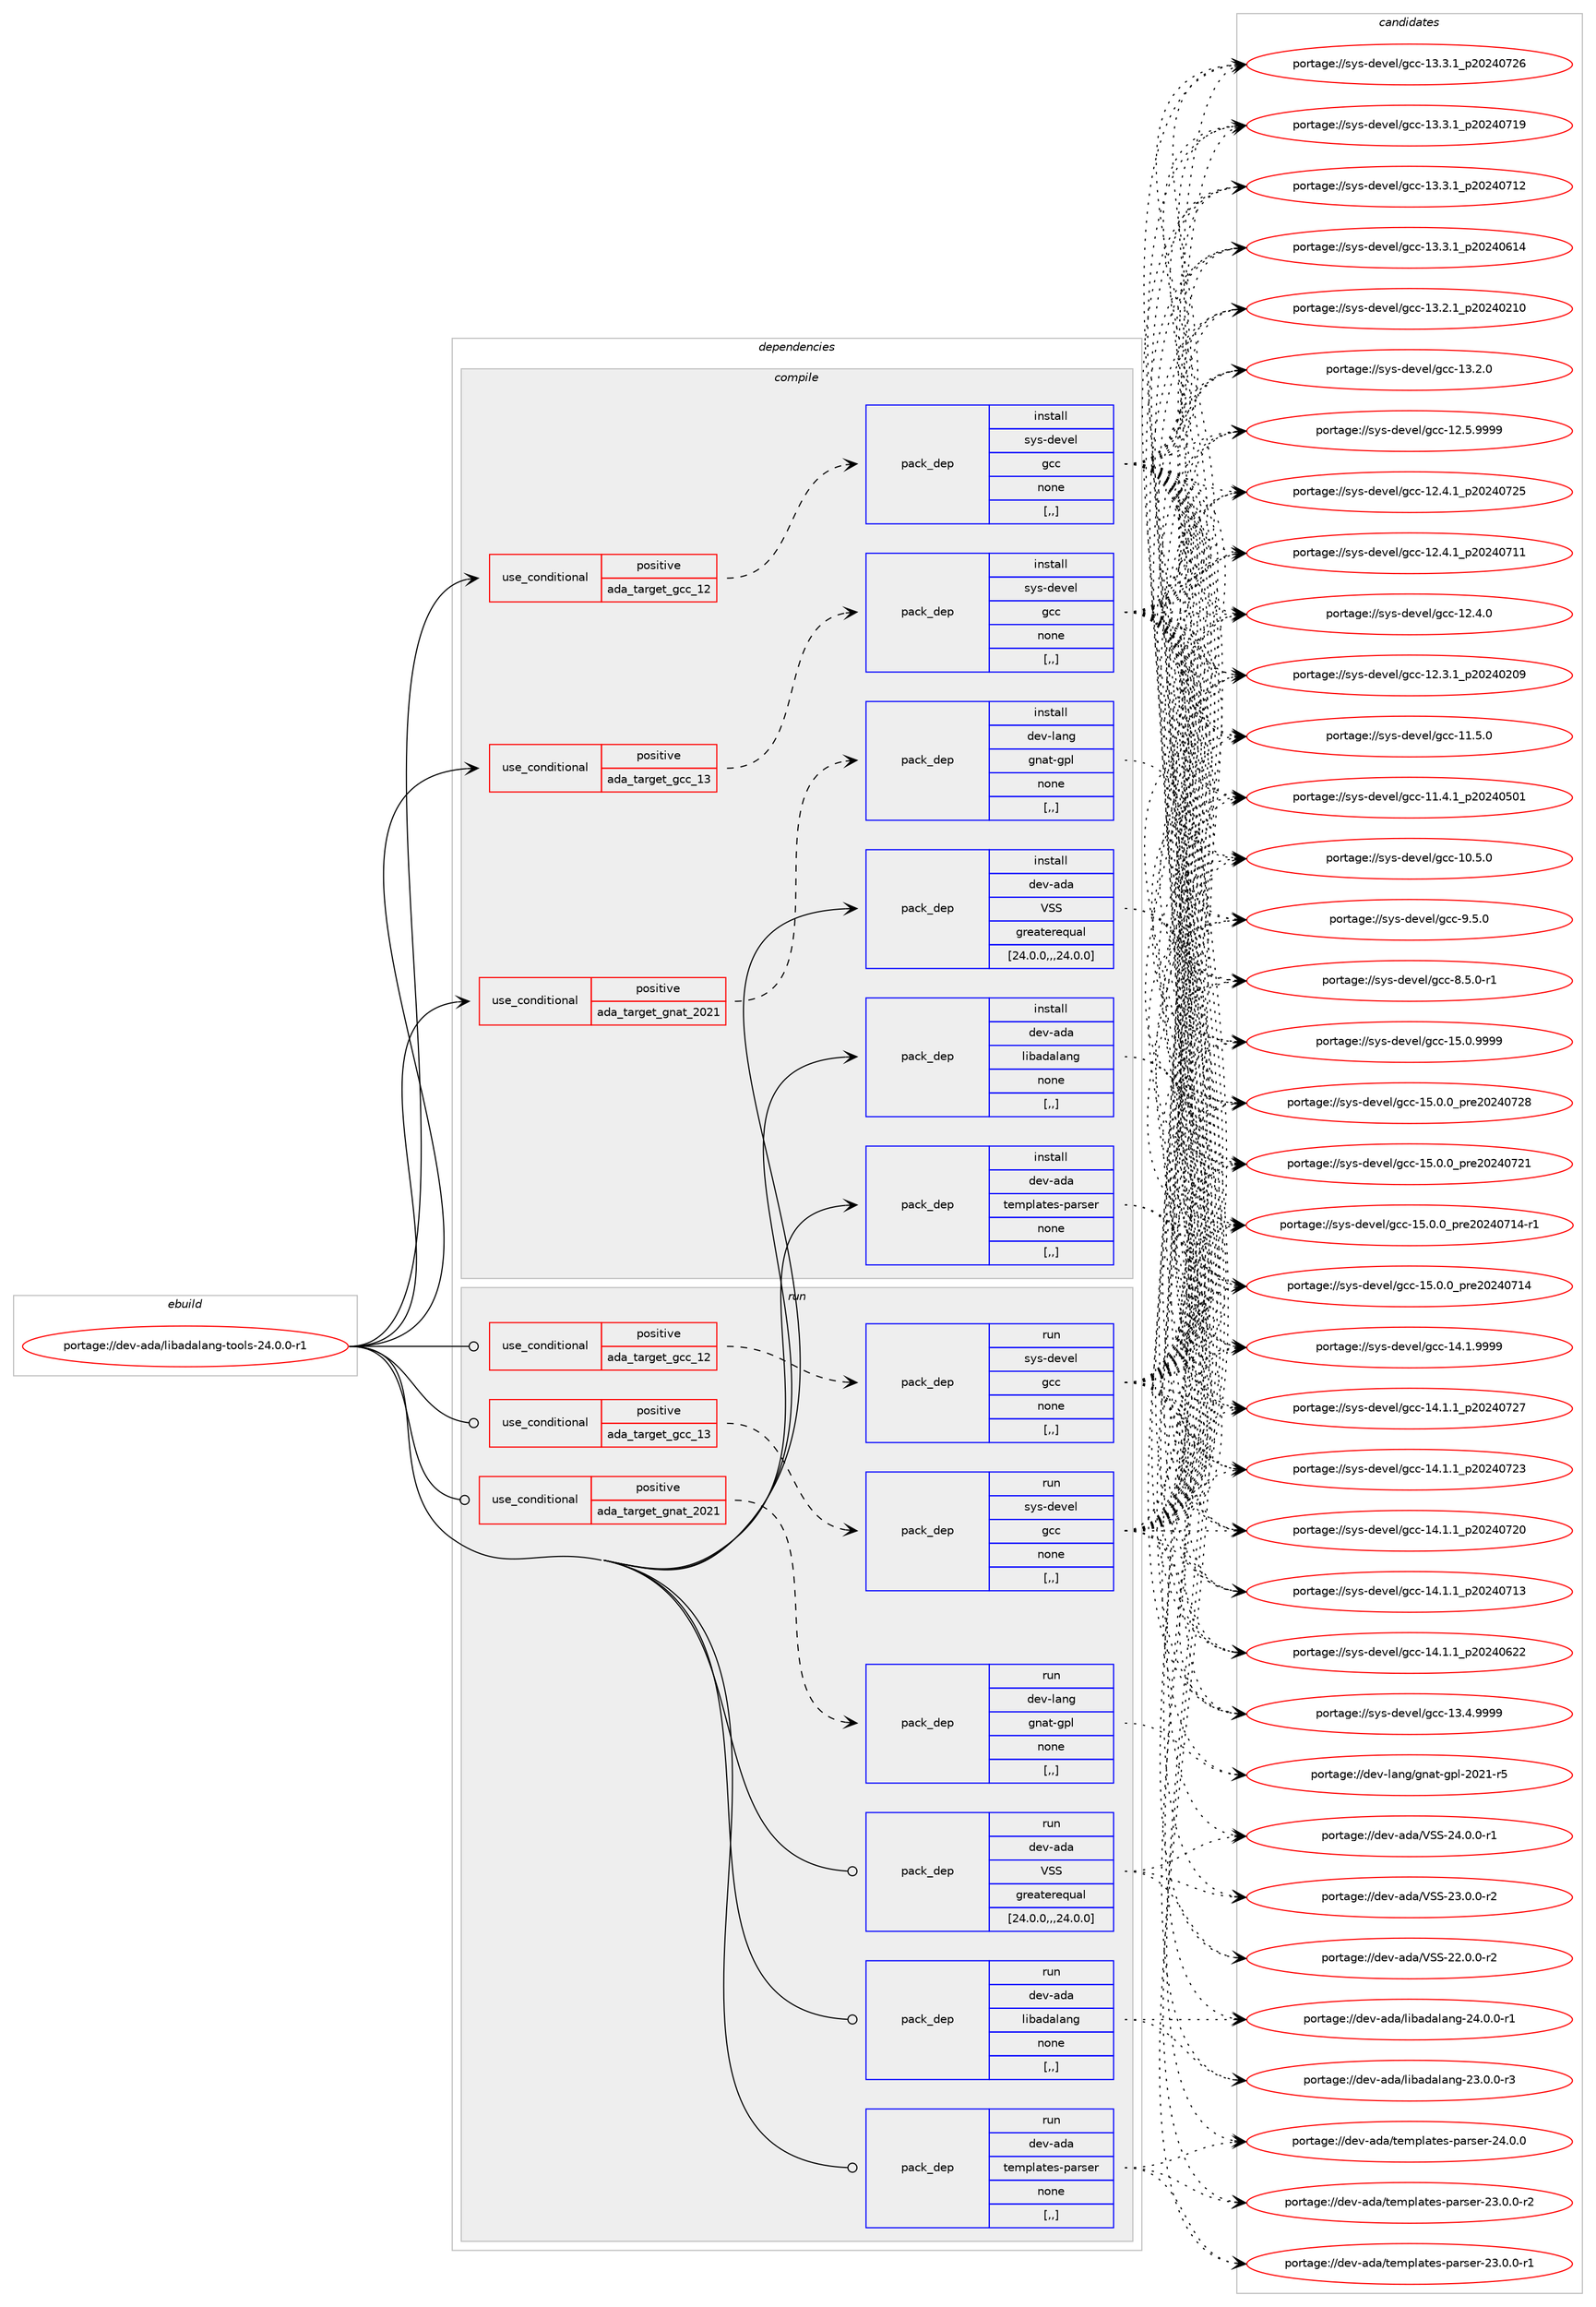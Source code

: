 digraph prolog {

# *************
# Graph options
# *************

newrank=true;
concentrate=true;
compound=true;
graph [rankdir=LR,fontname=Helvetica,fontsize=10,ranksep=1.5];#, ranksep=2.5, nodesep=0.2];
edge  [arrowhead=vee];
node  [fontname=Helvetica,fontsize=10];

# **********
# The ebuild
# **********

subgraph cluster_leftcol {
color=gray;
label=<<i>ebuild</i>>;
id [label="portage://dev-ada/libadalang-tools-24.0.0-r1", color=red, width=4, href="../dev-ada/libadalang-tools-24.0.0-r1.svg"];
}

# ****************
# The dependencies
# ****************

subgraph cluster_midcol {
color=gray;
label=<<i>dependencies</i>>;
subgraph cluster_compile {
fillcolor="#eeeeee";
style=filled;
label=<<i>compile</i>>;
subgraph cond16702 {
dependency64549 [label=<<TABLE BORDER="0" CELLBORDER="1" CELLSPACING="0" CELLPADDING="4"><TR><TD ROWSPAN="3" CELLPADDING="10">use_conditional</TD></TR><TR><TD>positive</TD></TR><TR><TD>ada_target_gcc_12</TD></TR></TABLE>>, shape=none, color=red];
subgraph pack46927 {
dependency64550 [label=<<TABLE BORDER="0" CELLBORDER="1" CELLSPACING="0" CELLPADDING="4" WIDTH="220"><TR><TD ROWSPAN="6" CELLPADDING="30">pack_dep</TD></TR><TR><TD WIDTH="110">install</TD></TR><TR><TD>sys-devel</TD></TR><TR><TD>gcc</TD></TR><TR><TD>none</TD></TR><TR><TD>[,,]</TD></TR></TABLE>>, shape=none, color=blue];
}
dependency64549:e -> dependency64550:w [weight=20,style="dashed",arrowhead="vee"];
}
id:e -> dependency64549:w [weight=20,style="solid",arrowhead="vee"];
subgraph cond16703 {
dependency64551 [label=<<TABLE BORDER="0" CELLBORDER="1" CELLSPACING="0" CELLPADDING="4"><TR><TD ROWSPAN="3" CELLPADDING="10">use_conditional</TD></TR><TR><TD>positive</TD></TR><TR><TD>ada_target_gcc_13</TD></TR></TABLE>>, shape=none, color=red];
subgraph pack46928 {
dependency64552 [label=<<TABLE BORDER="0" CELLBORDER="1" CELLSPACING="0" CELLPADDING="4" WIDTH="220"><TR><TD ROWSPAN="6" CELLPADDING="30">pack_dep</TD></TR><TR><TD WIDTH="110">install</TD></TR><TR><TD>sys-devel</TD></TR><TR><TD>gcc</TD></TR><TR><TD>none</TD></TR><TR><TD>[,,]</TD></TR></TABLE>>, shape=none, color=blue];
}
dependency64551:e -> dependency64552:w [weight=20,style="dashed",arrowhead="vee"];
}
id:e -> dependency64551:w [weight=20,style="solid",arrowhead="vee"];
subgraph cond16704 {
dependency64553 [label=<<TABLE BORDER="0" CELLBORDER="1" CELLSPACING="0" CELLPADDING="4"><TR><TD ROWSPAN="3" CELLPADDING="10">use_conditional</TD></TR><TR><TD>positive</TD></TR><TR><TD>ada_target_gnat_2021</TD></TR></TABLE>>, shape=none, color=red];
subgraph pack46929 {
dependency64554 [label=<<TABLE BORDER="0" CELLBORDER="1" CELLSPACING="0" CELLPADDING="4" WIDTH="220"><TR><TD ROWSPAN="6" CELLPADDING="30">pack_dep</TD></TR><TR><TD WIDTH="110">install</TD></TR><TR><TD>dev-lang</TD></TR><TR><TD>gnat-gpl</TD></TR><TR><TD>none</TD></TR><TR><TD>[,,]</TD></TR></TABLE>>, shape=none, color=blue];
}
dependency64553:e -> dependency64554:w [weight=20,style="dashed",arrowhead="vee"];
}
id:e -> dependency64553:w [weight=20,style="solid",arrowhead="vee"];
subgraph pack46930 {
dependency64555 [label=<<TABLE BORDER="0" CELLBORDER="1" CELLSPACING="0" CELLPADDING="4" WIDTH="220"><TR><TD ROWSPAN="6" CELLPADDING="30">pack_dep</TD></TR><TR><TD WIDTH="110">install</TD></TR><TR><TD>dev-ada</TD></TR><TR><TD>VSS</TD></TR><TR><TD>greaterequal</TD></TR><TR><TD>[24.0.0,,,24.0.0]</TD></TR></TABLE>>, shape=none, color=blue];
}
id:e -> dependency64555:w [weight=20,style="solid",arrowhead="vee"];
subgraph pack46931 {
dependency64556 [label=<<TABLE BORDER="0" CELLBORDER="1" CELLSPACING="0" CELLPADDING="4" WIDTH="220"><TR><TD ROWSPAN="6" CELLPADDING="30">pack_dep</TD></TR><TR><TD WIDTH="110">install</TD></TR><TR><TD>dev-ada</TD></TR><TR><TD>libadalang</TD></TR><TR><TD>none</TD></TR><TR><TD>[,,]</TD></TR></TABLE>>, shape=none, color=blue];
}
id:e -> dependency64556:w [weight=20,style="solid",arrowhead="vee"];
subgraph pack46932 {
dependency64557 [label=<<TABLE BORDER="0" CELLBORDER="1" CELLSPACING="0" CELLPADDING="4" WIDTH="220"><TR><TD ROWSPAN="6" CELLPADDING="30">pack_dep</TD></TR><TR><TD WIDTH="110">install</TD></TR><TR><TD>dev-ada</TD></TR><TR><TD>templates-parser</TD></TR><TR><TD>none</TD></TR><TR><TD>[,,]</TD></TR></TABLE>>, shape=none, color=blue];
}
id:e -> dependency64557:w [weight=20,style="solid",arrowhead="vee"];
}
subgraph cluster_compileandrun {
fillcolor="#eeeeee";
style=filled;
label=<<i>compile and run</i>>;
}
subgraph cluster_run {
fillcolor="#eeeeee";
style=filled;
label=<<i>run</i>>;
subgraph cond16705 {
dependency64558 [label=<<TABLE BORDER="0" CELLBORDER="1" CELLSPACING="0" CELLPADDING="4"><TR><TD ROWSPAN="3" CELLPADDING="10">use_conditional</TD></TR><TR><TD>positive</TD></TR><TR><TD>ada_target_gcc_12</TD></TR></TABLE>>, shape=none, color=red];
subgraph pack46933 {
dependency64559 [label=<<TABLE BORDER="0" CELLBORDER="1" CELLSPACING="0" CELLPADDING="4" WIDTH="220"><TR><TD ROWSPAN="6" CELLPADDING="30">pack_dep</TD></TR><TR><TD WIDTH="110">run</TD></TR><TR><TD>sys-devel</TD></TR><TR><TD>gcc</TD></TR><TR><TD>none</TD></TR><TR><TD>[,,]</TD></TR></TABLE>>, shape=none, color=blue];
}
dependency64558:e -> dependency64559:w [weight=20,style="dashed",arrowhead="vee"];
}
id:e -> dependency64558:w [weight=20,style="solid",arrowhead="odot"];
subgraph cond16706 {
dependency64560 [label=<<TABLE BORDER="0" CELLBORDER="1" CELLSPACING="0" CELLPADDING="4"><TR><TD ROWSPAN="3" CELLPADDING="10">use_conditional</TD></TR><TR><TD>positive</TD></TR><TR><TD>ada_target_gcc_13</TD></TR></TABLE>>, shape=none, color=red];
subgraph pack46934 {
dependency64561 [label=<<TABLE BORDER="0" CELLBORDER="1" CELLSPACING="0" CELLPADDING="4" WIDTH="220"><TR><TD ROWSPAN="6" CELLPADDING="30">pack_dep</TD></TR><TR><TD WIDTH="110">run</TD></TR><TR><TD>sys-devel</TD></TR><TR><TD>gcc</TD></TR><TR><TD>none</TD></TR><TR><TD>[,,]</TD></TR></TABLE>>, shape=none, color=blue];
}
dependency64560:e -> dependency64561:w [weight=20,style="dashed",arrowhead="vee"];
}
id:e -> dependency64560:w [weight=20,style="solid",arrowhead="odot"];
subgraph cond16707 {
dependency64562 [label=<<TABLE BORDER="0" CELLBORDER="1" CELLSPACING="0" CELLPADDING="4"><TR><TD ROWSPAN="3" CELLPADDING="10">use_conditional</TD></TR><TR><TD>positive</TD></TR><TR><TD>ada_target_gnat_2021</TD></TR></TABLE>>, shape=none, color=red];
subgraph pack46935 {
dependency64563 [label=<<TABLE BORDER="0" CELLBORDER="1" CELLSPACING="0" CELLPADDING="4" WIDTH="220"><TR><TD ROWSPAN="6" CELLPADDING="30">pack_dep</TD></TR><TR><TD WIDTH="110">run</TD></TR><TR><TD>dev-lang</TD></TR><TR><TD>gnat-gpl</TD></TR><TR><TD>none</TD></TR><TR><TD>[,,]</TD></TR></TABLE>>, shape=none, color=blue];
}
dependency64562:e -> dependency64563:w [weight=20,style="dashed",arrowhead="vee"];
}
id:e -> dependency64562:w [weight=20,style="solid",arrowhead="odot"];
subgraph pack46936 {
dependency64564 [label=<<TABLE BORDER="0" CELLBORDER="1" CELLSPACING="0" CELLPADDING="4" WIDTH="220"><TR><TD ROWSPAN="6" CELLPADDING="30">pack_dep</TD></TR><TR><TD WIDTH="110">run</TD></TR><TR><TD>dev-ada</TD></TR><TR><TD>VSS</TD></TR><TR><TD>greaterequal</TD></TR><TR><TD>[24.0.0,,,24.0.0]</TD></TR></TABLE>>, shape=none, color=blue];
}
id:e -> dependency64564:w [weight=20,style="solid",arrowhead="odot"];
subgraph pack46937 {
dependency64565 [label=<<TABLE BORDER="0" CELLBORDER="1" CELLSPACING="0" CELLPADDING="4" WIDTH="220"><TR><TD ROWSPAN="6" CELLPADDING="30">pack_dep</TD></TR><TR><TD WIDTH="110">run</TD></TR><TR><TD>dev-ada</TD></TR><TR><TD>libadalang</TD></TR><TR><TD>none</TD></TR><TR><TD>[,,]</TD></TR></TABLE>>, shape=none, color=blue];
}
id:e -> dependency64565:w [weight=20,style="solid",arrowhead="odot"];
subgraph pack46938 {
dependency64566 [label=<<TABLE BORDER="0" CELLBORDER="1" CELLSPACING="0" CELLPADDING="4" WIDTH="220"><TR><TD ROWSPAN="6" CELLPADDING="30">pack_dep</TD></TR><TR><TD WIDTH="110">run</TD></TR><TR><TD>dev-ada</TD></TR><TR><TD>templates-parser</TD></TR><TR><TD>none</TD></TR><TR><TD>[,,]</TD></TR></TABLE>>, shape=none, color=blue];
}
id:e -> dependency64566:w [weight=20,style="solid",arrowhead="odot"];
}
}

# **************
# The candidates
# **************

subgraph cluster_choices {
rank=same;
color=gray;
label=<<i>candidates</i>>;

subgraph choice46927 {
color=black;
nodesep=1;
choice1151211154510010111810110847103999945495346484657575757 [label="portage://sys-devel/gcc-15.0.9999", color=red, width=4,href="../sys-devel/gcc-15.0.9999.svg"];
choice1151211154510010111810110847103999945495346484648951121141015048505248555056 [label="portage://sys-devel/gcc-15.0.0_pre20240728", color=red, width=4,href="../sys-devel/gcc-15.0.0_pre20240728.svg"];
choice1151211154510010111810110847103999945495346484648951121141015048505248555049 [label="portage://sys-devel/gcc-15.0.0_pre20240721", color=red, width=4,href="../sys-devel/gcc-15.0.0_pre20240721.svg"];
choice11512111545100101118101108471039999454953464846489511211410150485052485549524511449 [label="portage://sys-devel/gcc-15.0.0_pre20240714-r1", color=red, width=4,href="../sys-devel/gcc-15.0.0_pre20240714-r1.svg"];
choice1151211154510010111810110847103999945495346484648951121141015048505248554952 [label="portage://sys-devel/gcc-15.0.0_pre20240714", color=red, width=4,href="../sys-devel/gcc-15.0.0_pre20240714.svg"];
choice1151211154510010111810110847103999945495246494657575757 [label="portage://sys-devel/gcc-14.1.9999", color=red, width=4,href="../sys-devel/gcc-14.1.9999.svg"];
choice1151211154510010111810110847103999945495246494649951125048505248555055 [label="portage://sys-devel/gcc-14.1.1_p20240727", color=red, width=4,href="../sys-devel/gcc-14.1.1_p20240727.svg"];
choice1151211154510010111810110847103999945495246494649951125048505248555051 [label="portage://sys-devel/gcc-14.1.1_p20240723", color=red, width=4,href="../sys-devel/gcc-14.1.1_p20240723.svg"];
choice1151211154510010111810110847103999945495246494649951125048505248555048 [label="portage://sys-devel/gcc-14.1.1_p20240720", color=red, width=4,href="../sys-devel/gcc-14.1.1_p20240720.svg"];
choice1151211154510010111810110847103999945495246494649951125048505248554951 [label="portage://sys-devel/gcc-14.1.1_p20240713", color=red, width=4,href="../sys-devel/gcc-14.1.1_p20240713.svg"];
choice1151211154510010111810110847103999945495246494649951125048505248545050 [label="portage://sys-devel/gcc-14.1.1_p20240622", color=red, width=4,href="../sys-devel/gcc-14.1.1_p20240622.svg"];
choice1151211154510010111810110847103999945495146524657575757 [label="portage://sys-devel/gcc-13.4.9999", color=red, width=4,href="../sys-devel/gcc-13.4.9999.svg"];
choice1151211154510010111810110847103999945495146514649951125048505248555054 [label="portage://sys-devel/gcc-13.3.1_p20240726", color=red, width=4,href="../sys-devel/gcc-13.3.1_p20240726.svg"];
choice1151211154510010111810110847103999945495146514649951125048505248554957 [label="portage://sys-devel/gcc-13.3.1_p20240719", color=red, width=4,href="../sys-devel/gcc-13.3.1_p20240719.svg"];
choice1151211154510010111810110847103999945495146514649951125048505248554950 [label="portage://sys-devel/gcc-13.3.1_p20240712", color=red, width=4,href="../sys-devel/gcc-13.3.1_p20240712.svg"];
choice1151211154510010111810110847103999945495146514649951125048505248544952 [label="portage://sys-devel/gcc-13.3.1_p20240614", color=red, width=4,href="../sys-devel/gcc-13.3.1_p20240614.svg"];
choice1151211154510010111810110847103999945495146504649951125048505248504948 [label="portage://sys-devel/gcc-13.2.1_p20240210", color=red, width=4,href="../sys-devel/gcc-13.2.1_p20240210.svg"];
choice1151211154510010111810110847103999945495146504648 [label="portage://sys-devel/gcc-13.2.0", color=red, width=4,href="../sys-devel/gcc-13.2.0.svg"];
choice1151211154510010111810110847103999945495046534657575757 [label="portage://sys-devel/gcc-12.5.9999", color=red, width=4,href="../sys-devel/gcc-12.5.9999.svg"];
choice1151211154510010111810110847103999945495046524649951125048505248555053 [label="portage://sys-devel/gcc-12.4.1_p20240725", color=red, width=4,href="../sys-devel/gcc-12.4.1_p20240725.svg"];
choice1151211154510010111810110847103999945495046524649951125048505248554949 [label="portage://sys-devel/gcc-12.4.1_p20240711", color=red, width=4,href="../sys-devel/gcc-12.4.1_p20240711.svg"];
choice1151211154510010111810110847103999945495046524648 [label="portage://sys-devel/gcc-12.4.0", color=red, width=4,href="../sys-devel/gcc-12.4.0.svg"];
choice1151211154510010111810110847103999945495046514649951125048505248504857 [label="portage://sys-devel/gcc-12.3.1_p20240209", color=red, width=4,href="../sys-devel/gcc-12.3.1_p20240209.svg"];
choice1151211154510010111810110847103999945494946534648 [label="portage://sys-devel/gcc-11.5.0", color=red, width=4,href="../sys-devel/gcc-11.5.0.svg"];
choice1151211154510010111810110847103999945494946524649951125048505248534849 [label="portage://sys-devel/gcc-11.4.1_p20240501", color=red, width=4,href="../sys-devel/gcc-11.4.1_p20240501.svg"];
choice1151211154510010111810110847103999945494846534648 [label="portage://sys-devel/gcc-10.5.0", color=red, width=4,href="../sys-devel/gcc-10.5.0.svg"];
choice11512111545100101118101108471039999455746534648 [label="portage://sys-devel/gcc-9.5.0", color=red, width=4,href="../sys-devel/gcc-9.5.0.svg"];
choice115121115451001011181011084710399994556465346484511449 [label="portage://sys-devel/gcc-8.5.0-r1", color=red, width=4,href="../sys-devel/gcc-8.5.0-r1.svg"];
dependency64550:e -> choice1151211154510010111810110847103999945495346484657575757:w [style=dotted,weight="100"];
dependency64550:e -> choice1151211154510010111810110847103999945495346484648951121141015048505248555056:w [style=dotted,weight="100"];
dependency64550:e -> choice1151211154510010111810110847103999945495346484648951121141015048505248555049:w [style=dotted,weight="100"];
dependency64550:e -> choice11512111545100101118101108471039999454953464846489511211410150485052485549524511449:w [style=dotted,weight="100"];
dependency64550:e -> choice1151211154510010111810110847103999945495346484648951121141015048505248554952:w [style=dotted,weight="100"];
dependency64550:e -> choice1151211154510010111810110847103999945495246494657575757:w [style=dotted,weight="100"];
dependency64550:e -> choice1151211154510010111810110847103999945495246494649951125048505248555055:w [style=dotted,weight="100"];
dependency64550:e -> choice1151211154510010111810110847103999945495246494649951125048505248555051:w [style=dotted,weight="100"];
dependency64550:e -> choice1151211154510010111810110847103999945495246494649951125048505248555048:w [style=dotted,weight="100"];
dependency64550:e -> choice1151211154510010111810110847103999945495246494649951125048505248554951:w [style=dotted,weight="100"];
dependency64550:e -> choice1151211154510010111810110847103999945495246494649951125048505248545050:w [style=dotted,weight="100"];
dependency64550:e -> choice1151211154510010111810110847103999945495146524657575757:w [style=dotted,weight="100"];
dependency64550:e -> choice1151211154510010111810110847103999945495146514649951125048505248555054:w [style=dotted,weight="100"];
dependency64550:e -> choice1151211154510010111810110847103999945495146514649951125048505248554957:w [style=dotted,weight="100"];
dependency64550:e -> choice1151211154510010111810110847103999945495146514649951125048505248554950:w [style=dotted,weight="100"];
dependency64550:e -> choice1151211154510010111810110847103999945495146514649951125048505248544952:w [style=dotted,weight="100"];
dependency64550:e -> choice1151211154510010111810110847103999945495146504649951125048505248504948:w [style=dotted,weight="100"];
dependency64550:e -> choice1151211154510010111810110847103999945495146504648:w [style=dotted,weight="100"];
dependency64550:e -> choice1151211154510010111810110847103999945495046534657575757:w [style=dotted,weight="100"];
dependency64550:e -> choice1151211154510010111810110847103999945495046524649951125048505248555053:w [style=dotted,weight="100"];
dependency64550:e -> choice1151211154510010111810110847103999945495046524649951125048505248554949:w [style=dotted,weight="100"];
dependency64550:e -> choice1151211154510010111810110847103999945495046524648:w [style=dotted,weight="100"];
dependency64550:e -> choice1151211154510010111810110847103999945495046514649951125048505248504857:w [style=dotted,weight="100"];
dependency64550:e -> choice1151211154510010111810110847103999945494946534648:w [style=dotted,weight="100"];
dependency64550:e -> choice1151211154510010111810110847103999945494946524649951125048505248534849:w [style=dotted,weight="100"];
dependency64550:e -> choice1151211154510010111810110847103999945494846534648:w [style=dotted,weight="100"];
dependency64550:e -> choice11512111545100101118101108471039999455746534648:w [style=dotted,weight="100"];
dependency64550:e -> choice115121115451001011181011084710399994556465346484511449:w [style=dotted,weight="100"];
}
subgraph choice46928 {
color=black;
nodesep=1;
choice1151211154510010111810110847103999945495346484657575757 [label="portage://sys-devel/gcc-15.0.9999", color=red, width=4,href="../sys-devel/gcc-15.0.9999.svg"];
choice1151211154510010111810110847103999945495346484648951121141015048505248555056 [label="portage://sys-devel/gcc-15.0.0_pre20240728", color=red, width=4,href="../sys-devel/gcc-15.0.0_pre20240728.svg"];
choice1151211154510010111810110847103999945495346484648951121141015048505248555049 [label="portage://sys-devel/gcc-15.0.0_pre20240721", color=red, width=4,href="../sys-devel/gcc-15.0.0_pre20240721.svg"];
choice11512111545100101118101108471039999454953464846489511211410150485052485549524511449 [label="portage://sys-devel/gcc-15.0.0_pre20240714-r1", color=red, width=4,href="../sys-devel/gcc-15.0.0_pre20240714-r1.svg"];
choice1151211154510010111810110847103999945495346484648951121141015048505248554952 [label="portage://sys-devel/gcc-15.0.0_pre20240714", color=red, width=4,href="../sys-devel/gcc-15.0.0_pre20240714.svg"];
choice1151211154510010111810110847103999945495246494657575757 [label="portage://sys-devel/gcc-14.1.9999", color=red, width=4,href="../sys-devel/gcc-14.1.9999.svg"];
choice1151211154510010111810110847103999945495246494649951125048505248555055 [label="portage://sys-devel/gcc-14.1.1_p20240727", color=red, width=4,href="../sys-devel/gcc-14.1.1_p20240727.svg"];
choice1151211154510010111810110847103999945495246494649951125048505248555051 [label="portage://sys-devel/gcc-14.1.1_p20240723", color=red, width=4,href="../sys-devel/gcc-14.1.1_p20240723.svg"];
choice1151211154510010111810110847103999945495246494649951125048505248555048 [label="portage://sys-devel/gcc-14.1.1_p20240720", color=red, width=4,href="../sys-devel/gcc-14.1.1_p20240720.svg"];
choice1151211154510010111810110847103999945495246494649951125048505248554951 [label="portage://sys-devel/gcc-14.1.1_p20240713", color=red, width=4,href="../sys-devel/gcc-14.1.1_p20240713.svg"];
choice1151211154510010111810110847103999945495246494649951125048505248545050 [label="portage://sys-devel/gcc-14.1.1_p20240622", color=red, width=4,href="../sys-devel/gcc-14.1.1_p20240622.svg"];
choice1151211154510010111810110847103999945495146524657575757 [label="portage://sys-devel/gcc-13.4.9999", color=red, width=4,href="../sys-devel/gcc-13.4.9999.svg"];
choice1151211154510010111810110847103999945495146514649951125048505248555054 [label="portage://sys-devel/gcc-13.3.1_p20240726", color=red, width=4,href="../sys-devel/gcc-13.3.1_p20240726.svg"];
choice1151211154510010111810110847103999945495146514649951125048505248554957 [label="portage://sys-devel/gcc-13.3.1_p20240719", color=red, width=4,href="../sys-devel/gcc-13.3.1_p20240719.svg"];
choice1151211154510010111810110847103999945495146514649951125048505248554950 [label="portage://sys-devel/gcc-13.3.1_p20240712", color=red, width=4,href="../sys-devel/gcc-13.3.1_p20240712.svg"];
choice1151211154510010111810110847103999945495146514649951125048505248544952 [label="portage://sys-devel/gcc-13.3.1_p20240614", color=red, width=4,href="../sys-devel/gcc-13.3.1_p20240614.svg"];
choice1151211154510010111810110847103999945495146504649951125048505248504948 [label="portage://sys-devel/gcc-13.2.1_p20240210", color=red, width=4,href="../sys-devel/gcc-13.2.1_p20240210.svg"];
choice1151211154510010111810110847103999945495146504648 [label="portage://sys-devel/gcc-13.2.0", color=red, width=4,href="../sys-devel/gcc-13.2.0.svg"];
choice1151211154510010111810110847103999945495046534657575757 [label="portage://sys-devel/gcc-12.5.9999", color=red, width=4,href="../sys-devel/gcc-12.5.9999.svg"];
choice1151211154510010111810110847103999945495046524649951125048505248555053 [label="portage://sys-devel/gcc-12.4.1_p20240725", color=red, width=4,href="../sys-devel/gcc-12.4.1_p20240725.svg"];
choice1151211154510010111810110847103999945495046524649951125048505248554949 [label="portage://sys-devel/gcc-12.4.1_p20240711", color=red, width=4,href="../sys-devel/gcc-12.4.1_p20240711.svg"];
choice1151211154510010111810110847103999945495046524648 [label="portage://sys-devel/gcc-12.4.0", color=red, width=4,href="../sys-devel/gcc-12.4.0.svg"];
choice1151211154510010111810110847103999945495046514649951125048505248504857 [label="portage://sys-devel/gcc-12.3.1_p20240209", color=red, width=4,href="../sys-devel/gcc-12.3.1_p20240209.svg"];
choice1151211154510010111810110847103999945494946534648 [label="portage://sys-devel/gcc-11.5.0", color=red, width=4,href="../sys-devel/gcc-11.5.0.svg"];
choice1151211154510010111810110847103999945494946524649951125048505248534849 [label="portage://sys-devel/gcc-11.4.1_p20240501", color=red, width=4,href="../sys-devel/gcc-11.4.1_p20240501.svg"];
choice1151211154510010111810110847103999945494846534648 [label="portage://sys-devel/gcc-10.5.0", color=red, width=4,href="../sys-devel/gcc-10.5.0.svg"];
choice11512111545100101118101108471039999455746534648 [label="portage://sys-devel/gcc-9.5.0", color=red, width=4,href="../sys-devel/gcc-9.5.0.svg"];
choice115121115451001011181011084710399994556465346484511449 [label="portage://sys-devel/gcc-8.5.0-r1", color=red, width=4,href="../sys-devel/gcc-8.5.0-r1.svg"];
dependency64552:e -> choice1151211154510010111810110847103999945495346484657575757:w [style=dotted,weight="100"];
dependency64552:e -> choice1151211154510010111810110847103999945495346484648951121141015048505248555056:w [style=dotted,weight="100"];
dependency64552:e -> choice1151211154510010111810110847103999945495346484648951121141015048505248555049:w [style=dotted,weight="100"];
dependency64552:e -> choice11512111545100101118101108471039999454953464846489511211410150485052485549524511449:w [style=dotted,weight="100"];
dependency64552:e -> choice1151211154510010111810110847103999945495346484648951121141015048505248554952:w [style=dotted,weight="100"];
dependency64552:e -> choice1151211154510010111810110847103999945495246494657575757:w [style=dotted,weight="100"];
dependency64552:e -> choice1151211154510010111810110847103999945495246494649951125048505248555055:w [style=dotted,weight="100"];
dependency64552:e -> choice1151211154510010111810110847103999945495246494649951125048505248555051:w [style=dotted,weight="100"];
dependency64552:e -> choice1151211154510010111810110847103999945495246494649951125048505248555048:w [style=dotted,weight="100"];
dependency64552:e -> choice1151211154510010111810110847103999945495246494649951125048505248554951:w [style=dotted,weight="100"];
dependency64552:e -> choice1151211154510010111810110847103999945495246494649951125048505248545050:w [style=dotted,weight="100"];
dependency64552:e -> choice1151211154510010111810110847103999945495146524657575757:w [style=dotted,weight="100"];
dependency64552:e -> choice1151211154510010111810110847103999945495146514649951125048505248555054:w [style=dotted,weight="100"];
dependency64552:e -> choice1151211154510010111810110847103999945495146514649951125048505248554957:w [style=dotted,weight="100"];
dependency64552:e -> choice1151211154510010111810110847103999945495146514649951125048505248554950:w [style=dotted,weight="100"];
dependency64552:e -> choice1151211154510010111810110847103999945495146514649951125048505248544952:w [style=dotted,weight="100"];
dependency64552:e -> choice1151211154510010111810110847103999945495146504649951125048505248504948:w [style=dotted,weight="100"];
dependency64552:e -> choice1151211154510010111810110847103999945495146504648:w [style=dotted,weight="100"];
dependency64552:e -> choice1151211154510010111810110847103999945495046534657575757:w [style=dotted,weight="100"];
dependency64552:e -> choice1151211154510010111810110847103999945495046524649951125048505248555053:w [style=dotted,weight="100"];
dependency64552:e -> choice1151211154510010111810110847103999945495046524649951125048505248554949:w [style=dotted,weight="100"];
dependency64552:e -> choice1151211154510010111810110847103999945495046524648:w [style=dotted,weight="100"];
dependency64552:e -> choice1151211154510010111810110847103999945495046514649951125048505248504857:w [style=dotted,weight="100"];
dependency64552:e -> choice1151211154510010111810110847103999945494946534648:w [style=dotted,weight="100"];
dependency64552:e -> choice1151211154510010111810110847103999945494946524649951125048505248534849:w [style=dotted,weight="100"];
dependency64552:e -> choice1151211154510010111810110847103999945494846534648:w [style=dotted,weight="100"];
dependency64552:e -> choice11512111545100101118101108471039999455746534648:w [style=dotted,weight="100"];
dependency64552:e -> choice115121115451001011181011084710399994556465346484511449:w [style=dotted,weight="100"];
}
subgraph choice46929 {
color=black;
nodesep=1;
choice100101118451089711010347103110971164510311210845504850494511453 [label="portage://dev-lang/gnat-gpl-2021-r5", color=red, width=4,href="../dev-lang/gnat-gpl-2021-r5.svg"];
dependency64554:e -> choice100101118451089711010347103110971164510311210845504850494511453:w [style=dotted,weight="100"];
}
subgraph choice46930 {
color=black;
nodesep=1;
choice10010111845971009747868383455052464846484511449 [label="portage://dev-ada/VSS-24.0.0-r1", color=red, width=4,href="../dev-ada/VSS-24.0.0-r1.svg"];
choice10010111845971009747868383455051464846484511450 [label="portage://dev-ada/VSS-23.0.0-r2", color=red, width=4,href="../dev-ada/VSS-23.0.0-r2.svg"];
choice10010111845971009747868383455050464846484511450 [label="portage://dev-ada/VSS-22.0.0-r2", color=red, width=4,href="../dev-ada/VSS-22.0.0-r2.svg"];
dependency64555:e -> choice10010111845971009747868383455052464846484511449:w [style=dotted,weight="100"];
dependency64555:e -> choice10010111845971009747868383455051464846484511450:w [style=dotted,weight="100"];
dependency64555:e -> choice10010111845971009747868383455050464846484511450:w [style=dotted,weight="100"];
}
subgraph choice46931 {
color=black;
nodesep=1;
choice1001011184597100974710810598971009710897110103455052464846484511449 [label="portage://dev-ada/libadalang-24.0.0-r1", color=red, width=4,href="../dev-ada/libadalang-24.0.0-r1.svg"];
choice1001011184597100974710810598971009710897110103455051464846484511451 [label="portage://dev-ada/libadalang-23.0.0-r3", color=red, width=4,href="../dev-ada/libadalang-23.0.0-r3.svg"];
dependency64556:e -> choice1001011184597100974710810598971009710897110103455052464846484511449:w [style=dotted,weight="100"];
dependency64556:e -> choice1001011184597100974710810598971009710897110103455051464846484511451:w [style=dotted,weight="100"];
}
subgraph choice46932 {
color=black;
nodesep=1;
choice1001011184597100974711610110911210897116101115451129711411510111445505246484648 [label="portage://dev-ada/templates-parser-24.0.0", color=red, width=4,href="../dev-ada/templates-parser-24.0.0.svg"];
choice10010111845971009747116101109112108971161011154511297114115101114455051464846484511450 [label="portage://dev-ada/templates-parser-23.0.0-r2", color=red, width=4,href="../dev-ada/templates-parser-23.0.0-r2.svg"];
choice10010111845971009747116101109112108971161011154511297114115101114455051464846484511449 [label="portage://dev-ada/templates-parser-23.0.0-r1", color=red, width=4,href="../dev-ada/templates-parser-23.0.0-r1.svg"];
dependency64557:e -> choice1001011184597100974711610110911210897116101115451129711411510111445505246484648:w [style=dotted,weight="100"];
dependency64557:e -> choice10010111845971009747116101109112108971161011154511297114115101114455051464846484511450:w [style=dotted,weight="100"];
dependency64557:e -> choice10010111845971009747116101109112108971161011154511297114115101114455051464846484511449:w [style=dotted,weight="100"];
}
subgraph choice46933 {
color=black;
nodesep=1;
choice1151211154510010111810110847103999945495346484657575757 [label="portage://sys-devel/gcc-15.0.9999", color=red, width=4,href="../sys-devel/gcc-15.0.9999.svg"];
choice1151211154510010111810110847103999945495346484648951121141015048505248555056 [label="portage://sys-devel/gcc-15.0.0_pre20240728", color=red, width=4,href="../sys-devel/gcc-15.0.0_pre20240728.svg"];
choice1151211154510010111810110847103999945495346484648951121141015048505248555049 [label="portage://sys-devel/gcc-15.0.0_pre20240721", color=red, width=4,href="../sys-devel/gcc-15.0.0_pre20240721.svg"];
choice11512111545100101118101108471039999454953464846489511211410150485052485549524511449 [label="portage://sys-devel/gcc-15.0.0_pre20240714-r1", color=red, width=4,href="../sys-devel/gcc-15.0.0_pre20240714-r1.svg"];
choice1151211154510010111810110847103999945495346484648951121141015048505248554952 [label="portage://sys-devel/gcc-15.0.0_pre20240714", color=red, width=4,href="../sys-devel/gcc-15.0.0_pre20240714.svg"];
choice1151211154510010111810110847103999945495246494657575757 [label="portage://sys-devel/gcc-14.1.9999", color=red, width=4,href="../sys-devel/gcc-14.1.9999.svg"];
choice1151211154510010111810110847103999945495246494649951125048505248555055 [label="portage://sys-devel/gcc-14.1.1_p20240727", color=red, width=4,href="../sys-devel/gcc-14.1.1_p20240727.svg"];
choice1151211154510010111810110847103999945495246494649951125048505248555051 [label="portage://sys-devel/gcc-14.1.1_p20240723", color=red, width=4,href="../sys-devel/gcc-14.1.1_p20240723.svg"];
choice1151211154510010111810110847103999945495246494649951125048505248555048 [label="portage://sys-devel/gcc-14.1.1_p20240720", color=red, width=4,href="../sys-devel/gcc-14.1.1_p20240720.svg"];
choice1151211154510010111810110847103999945495246494649951125048505248554951 [label="portage://sys-devel/gcc-14.1.1_p20240713", color=red, width=4,href="../sys-devel/gcc-14.1.1_p20240713.svg"];
choice1151211154510010111810110847103999945495246494649951125048505248545050 [label="portage://sys-devel/gcc-14.1.1_p20240622", color=red, width=4,href="../sys-devel/gcc-14.1.1_p20240622.svg"];
choice1151211154510010111810110847103999945495146524657575757 [label="portage://sys-devel/gcc-13.4.9999", color=red, width=4,href="../sys-devel/gcc-13.4.9999.svg"];
choice1151211154510010111810110847103999945495146514649951125048505248555054 [label="portage://sys-devel/gcc-13.3.1_p20240726", color=red, width=4,href="../sys-devel/gcc-13.3.1_p20240726.svg"];
choice1151211154510010111810110847103999945495146514649951125048505248554957 [label="portage://sys-devel/gcc-13.3.1_p20240719", color=red, width=4,href="../sys-devel/gcc-13.3.1_p20240719.svg"];
choice1151211154510010111810110847103999945495146514649951125048505248554950 [label="portage://sys-devel/gcc-13.3.1_p20240712", color=red, width=4,href="../sys-devel/gcc-13.3.1_p20240712.svg"];
choice1151211154510010111810110847103999945495146514649951125048505248544952 [label="portage://sys-devel/gcc-13.3.1_p20240614", color=red, width=4,href="../sys-devel/gcc-13.3.1_p20240614.svg"];
choice1151211154510010111810110847103999945495146504649951125048505248504948 [label="portage://sys-devel/gcc-13.2.1_p20240210", color=red, width=4,href="../sys-devel/gcc-13.2.1_p20240210.svg"];
choice1151211154510010111810110847103999945495146504648 [label="portage://sys-devel/gcc-13.2.0", color=red, width=4,href="../sys-devel/gcc-13.2.0.svg"];
choice1151211154510010111810110847103999945495046534657575757 [label="portage://sys-devel/gcc-12.5.9999", color=red, width=4,href="../sys-devel/gcc-12.5.9999.svg"];
choice1151211154510010111810110847103999945495046524649951125048505248555053 [label="portage://sys-devel/gcc-12.4.1_p20240725", color=red, width=4,href="../sys-devel/gcc-12.4.1_p20240725.svg"];
choice1151211154510010111810110847103999945495046524649951125048505248554949 [label="portage://sys-devel/gcc-12.4.1_p20240711", color=red, width=4,href="../sys-devel/gcc-12.4.1_p20240711.svg"];
choice1151211154510010111810110847103999945495046524648 [label="portage://sys-devel/gcc-12.4.0", color=red, width=4,href="../sys-devel/gcc-12.4.0.svg"];
choice1151211154510010111810110847103999945495046514649951125048505248504857 [label="portage://sys-devel/gcc-12.3.1_p20240209", color=red, width=4,href="../sys-devel/gcc-12.3.1_p20240209.svg"];
choice1151211154510010111810110847103999945494946534648 [label="portage://sys-devel/gcc-11.5.0", color=red, width=4,href="../sys-devel/gcc-11.5.0.svg"];
choice1151211154510010111810110847103999945494946524649951125048505248534849 [label="portage://sys-devel/gcc-11.4.1_p20240501", color=red, width=4,href="../sys-devel/gcc-11.4.1_p20240501.svg"];
choice1151211154510010111810110847103999945494846534648 [label="portage://sys-devel/gcc-10.5.0", color=red, width=4,href="../sys-devel/gcc-10.5.0.svg"];
choice11512111545100101118101108471039999455746534648 [label="portage://sys-devel/gcc-9.5.0", color=red, width=4,href="../sys-devel/gcc-9.5.0.svg"];
choice115121115451001011181011084710399994556465346484511449 [label="portage://sys-devel/gcc-8.5.0-r1", color=red, width=4,href="../sys-devel/gcc-8.5.0-r1.svg"];
dependency64559:e -> choice1151211154510010111810110847103999945495346484657575757:w [style=dotted,weight="100"];
dependency64559:e -> choice1151211154510010111810110847103999945495346484648951121141015048505248555056:w [style=dotted,weight="100"];
dependency64559:e -> choice1151211154510010111810110847103999945495346484648951121141015048505248555049:w [style=dotted,weight="100"];
dependency64559:e -> choice11512111545100101118101108471039999454953464846489511211410150485052485549524511449:w [style=dotted,weight="100"];
dependency64559:e -> choice1151211154510010111810110847103999945495346484648951121141015048505248554952:w [style=dotted,weight="100"];
dependency64559:e -> choice1151211154510010111810110847103999945495246494657575757:w [style=dotted,weight="100"];
dependency64559:e -> choice1151211154510010111810110847103999945495246494649951125048505248555055:w [style=dotted,weight="100"];
dependency64559:e -> choice1151211154510010111810110847103999945495246494649951125048505248555051:w [style=dotted,weight="100"];
dependency64559:e -> choice1151211154510010111810110847103999945495246494649951125048505248555048:w [style=dotted,weight="100"];
dependency64559:e -> choice1151211154510010111810110847103999945495246494649951125048505248554951:w [style=dotted,weight="100"];
dependency64559:e -> choice1151211154510010111810110847103999945495246494649951125048505248545050:w [style=dotted,weight="100"];
dependency64559:e -> choice1151211154510010111810110847103999945495146524657575757:w [style=dotted,weight="100"];
dependency64559:e -> choice1151211154510010111810110847103999945495146514649951125048505248555054:w [style=dotted,weight="100"];
dependency64559:e -> choice1151211154510010111810110847103999945495146514649951125048505248554957:w [style=dotted,weight="100"];
dependency64559:e -> choice1151211154510010111810110847103999945495146514649951125048505248554950:w [style=dotted,weight="100"];
dependency64559:e -> choice1151211154510010111810110847103999945495146514649951125048505248544952:w [style=dotted,weight="100"];
dependency64559:e -> choice1151211154510010111810110847103999945495146504649951125048505248504948:w [style=dotted,weight="100"];
dependency64559:e -> choice1151211154510010111810110847103999945495146504648:w [style=dotted,weight="100"];
dependency64559:e -> choice1151211154510010111810110847103999945495046534657575757:w [style=dotted,weight="100"];
dependency64559:e -> choice1151211154510010111810110847103999945495046524649951125048505248555053:w [style=dotted,weight="100"];
dependency64559:e -> choice1151211154510010111810110847103999945495046524649951125048505248554949:w [style=dotted,weight="100"];
dependency64559:e -> choice1151211154510010111810110847103999945495046524648:w [style=dotted,weight="100"];
dependency64559:e -> choice1151211154510010111810110847103999945495046514649951125048505248504857:w [style=dotted,weight="100"];
dependency64559:e -> choice1151211154510010111810110847103999945494946534648:w [style=dotted,weight="100"];
dependency64559:e -> choice1151211154510010111810110847103999945494946524649951125048505248534849:w [style=dotted,weight="100"];
dependency64559:e -> choice1151211154510010111810110847103999945494846534648:w [style=dotted,weight="100"];
dependency64559:e -> choice11512111545100101118101108471039999455746534648:w [style=dotted,weight="100"];
dependency64559:e -> choice115121115451001011181011084710399994556465346484511449:w [style=dotted,weight="100"];
}
subgraph choice46934 {
color=black;
nodesep=1;
choice1151211154510010111810110847103999945495346484657575757 [label="portage://sys-devel/gcc-15.0.9999", color=red, width=4,href="../sys-devel/gcc-15.0.9999.svg"];
choice1151211154510010111810110847103999945495346484648951121141015048505248555056 [label="portage://sys-devel/gcc-15.0.0_pre20240728", color=red, width=4,href="../sys-devel/gcc-15.0.0_pre20240728.svg"];
choice1151211154510010111810110847103999945495346484648951121141015048505248555049 [label="portage://sys-devel/gcc-15.0.0_pre20240721", color=red, width=4,href="../sys-devel/gcc-15.0.0_pre20240721.svg"];
choice11512111545100101118101108471039999454953464846489511211410150485052485549524511449 [label="portage://sys-devel/gcc-15.0.0_pre20240714-r1", color=red, width=4,href="../sys-devel/gcc-15.0.0_pre20240714-r1.svg"];
choice1151211154510010111810110847103999945495346484648951121141015048505248554952 [label="portage://sys-devel/gcc-15.0.0_pre20240714", color=red, width=4,href="../sys-devel/gcc-15.0.0_pre20240714.svg"];
choice1151211154510010111810110847103999945495246494657575757 [label="portage://sys-devel/gcc-14.1.9999", color=red, width=4,href="../sys-devel/gcc-14.1.9999.svg"];
choice1151211154510010111810110847103999945495246494649951125048505248555055 [label="portage://sys-devel/gcc-14.1.1_p20240727", color=red, width=4,href="../sys-devel/gcc-14.1.1_p20240727.svg"];
choice1151211154510010111810110847103999945495246494649951125048505248555051 [label="portage://sys-devel/gcc-14.1.1_p20240723", color=red, width=4,href="../sys-devel/gcc-14.1.1_p20240723.svg"];
choice1151211154510010111810110847103999945495246494649951125048505248555048 [label="portage://sys-devel/gcc-14.1.1_p20240720", color=red, width=4,href="../sys-devel/gcc-14.1.1_p20240720.svg"];
choice1151211154510010111810110847103999945495246494649951125048505248554951 [label="portage://sys-devel/gcc-14.1.1_p20240713", color=red, width=4,href="../sys-devel/gcc-14.1.1_p20240713.svg"];
choice1151211154510010111810110847103999945495246494649951125048505248545050 [label="portage://sys-devel/gcc-14.1.1_p20240622", color=red, width=4,href="../sys-devel/gcc-14.1.1_p20240622.svg"];
choice1151211154510010111810110847103999945495146524657575757 [label="portage://sys-devel/gcc-13.4.9999", color=red, width=4,href="../sys-devel/gcc-13.4.9999.svg"];
choice1151211154510010111810110847103999945495146514649951125048505248555054 [label="portage://sys-devel/gcc-13.3.1_p20240726", color=red, width=4,href="../sys-devel/gcc-13.3.1_p20240726.svg"];
choice1151211154510010111810110847103999945495146514649951125048505248554957 [label="portage://sys-devel/gcc-13.3.1_p20240719", color=red, width=4,href="../sys-devel/gcc-13.3.1_p20240719.svg"];
choice1151211154510010111810110847103999945495146514649951125048505248554950 [label="portage://sys-devel/gcc-13.3.1_p20240712", color=red, width=4,href="../sys-devel/gcc-13.3.1_p20240712.svg"];
choice1151211154510010111810110847103999945495146514649951125048505248544952 [label="portage://sys-devel/gcc-13.3.1_p20240614", color=red, width=4,href="../sys-devel/gcc-13.3.1_p20240614.svg"];
choice1151211154510010111810110847103999945495146504649951125048505248504948 [label="portage://sys-devel/gcc-13.2.1_p20240210", color=red, width=4,href="../sys-devel/gcc-13.2.1_p20240210.svg"];
choice1151211154510010111810110847103999945495146504648 [label="portage://sys-devel/gcc-13.2.0", color=red, width=4,href="../sys-devel/gcc-13.2.0.svg"];
choice1151211154510010111810110847103999945495046534657575757 [label="portage://sys-devel/gcc-12.5.9999", color=red, width=4,href="../sys-devel/gcc-12.5.9999.svg"];
choice1151211154510010111810110847103999945495046524649951125048505248555053 [label="portage://sys-devel/gcc-12.4.1_p20240725", color=red, width=4,href="../sys-devel/gcc-12.4.1_p20240725.svg"];
choice1151211154510010111810110847103999945495046524649951125048505248554949 [label="portage://sys-devel/gcc-12.4.1_p20240711", color=red, width=4,href="../sys-devel/gcc-12.4.1_p20240711.svg"];
choice1151211154510010111810110847103999945495046524648 [label="portage://sys-devel/gcc-12.4.0", color=red, width=4,href="../sys-devel/gcc-12.4.0.svg"];
choice1151211154510010111810110847103999945495046514649951125048505248504857 [label="portage://sys-devel/gcc-12.3.1_p20240209", color=red, width=4,href="../sys-devel/gcc-12.3.1_p20240209.svg"];
choice1151211154510010111810110847103999945494946534648 [label="portage://sys-devel/gcc-11.5.0", color=red, width=4,href="../sys-devel/gcc-11.5.0.svg"];
choice1151211154510010111810110847103999945494946524649951125048505248534849 [label="portage://sys-devel/gcc-11.4.1_p20240501", color=red, width=4,href="../sys-devel/gcc-11.4.1_p20240501.svg"];
choice1151211154510010111810110847103999945494846534648 [label="portage://sys-devel/gcc-10.5.0", color=red, width=4,href="../sys-devel/gcc-10.5.0.svg"];
choice11512111545100101118101108471039999455746534648 [label="portage://sys-devel/gcc-9.5.0", color=red, width=4,href="../sys-devel/gcc-9.5.0.svg"];
choice115121115451001011181011084710399994556465346484511449 [label="portage://sys-devel/gcc-8.5.0-r1", color=red, width=4,href="../sys-devel/gcc-8.5.0-r1.svg"];
dependency64561:e -> choice1151211154510010111810110847103999945495346484657575757:w [style=dotted,weight="100"];
dependency64561:e -> choice1151211154510010111810110847103999945495346484648951121141015048505248555056:w [style=dotted,weight="100"];
dependency64561:e -> choice1151211154510010111810110847103999945495346484648951121141015048505248555049:w [style=dotted,weight="100"];
dependency64561:e -> choice11512111545100101118101108471039999454953464846489511211410150485052485549524511449:w [style=dotted,weight="100"];
dependency64561:e -> choice1151211154510010111810110847103999945495346484648951121141015048505248554952:w [style=dotted,weight="100"];
dependency64561:e -> choice1151211154510010111810110847103999945495246494657575757:w [style=dotted,weight="100"];
dependency64561:e -> choice1151211154510010111810110847103999945495246494649951125048505248555055:w [style=dotted,weight="100"];
dependency64561:e -> choice1151211154510010111810110847103999945495246494649951125048505248555051:w [style=dotted,weight="100"];
dependency64561:e -> choice1151211154510010111810110847103999945495246494649951125048505248555048:w [style=dotted,weight="100"];
dependency64561:e -> choice1151211154510010111810110847103999945495246494649951125048505248554951:w [style=dotted,weight="100"];
dependency64561:e -> choice1151211154510010111810110847103999945495246494649951125048505248545050:w [style=dotted,weight="100"];
dependency64561:e -> choice1151211154510010111810110847103999945495146524657575757:w [style=dotted,weight="100"];
dependency64561:e -> choice1151211154510010111810110847103999945495146514649951125048505248555054:w [style=dotted,weight="100"];
dependency64561:e -> choice1151211154510010111810110847103999945495146514649951125048505248554957:w [style=dotted,weight="100"];
dependency64561:e -> choice1151211154510010111810110847103999945495146514649951125048505248554950:w [style=dotted,weight="100"];
dependency64561:e -> choice1151211154510010111810110847103999945495146514649951125048505248544952:w [style=dotted,weight="100"];
dependency64561:e -> choice1151211154510010111810110847103999945495146504649951125048505248504948:w [style=dotted,weight="100"];
dependency64561:e -> choice1151211154510010111810110847103999945495146504648:w [style=dotted,weight="100"];
dependency64561:e -> choice1151211154510010111810110847103999945495046534657575757:w [style=dotted,weight="100"];
dependency64561:e -> choice1151211154510010111810110847103999945495046524649951125048505248555053:w [style=dotted,weight="100"];
dependency64561:e -> choice1151211154510010111810110847103999945495046524649951125048505248554949:w [style=dotted,weight="100"];
dependency64561:e -> choice1151211154510010111810110847103999945495046524648:w [style=dotted,weight="100"];
dependency64561:e -> choice1151211154510010111810110847103999945495046514649951125048505248504857:w [style=dotted,weight="100"];
dependency64561:e -> choice1151211154510010111810110847103999945494946534648:w [style=dotted,weight="100"];
dependency64561:e -> choice1151211154510010111810110847103999945494946524649951125048505248534849:w [style=dotted,weight="100"];
dependency64561:e -> choice1151211154510010111810110847103999945494846534648:w [style=dotted,weight="100"];
dependency64561:e -> choice11512111545100101118101108471039999455746534648:w [style=dotted,weight="100"];
dependency64561:e -> choice115121115451001011181011084710399994556465346484511449:w [style=dotted,weight="100"];
}
subgraph choice46935 {
color=black;
nodesep=1;
choice100101118451089711010347103110971164510311210845504850494511453 [label="portage://dev-lang/gnat-gpl-2021-r5", color=red, width=4,href="../dev-lang/gnat-gpl-2021-r5.svg"];
dependency64563:e -> choice100101118451089711010347103110971164510311210845504850494511453:w [style=dotted,weight="100"];
}
subgraph choice46936 {
color=black;
nodesep=1;
choice10010111845971009747868383455052464846484511449 [label="portage://dev-ada/VSS-24.0.0-r1", color=red, width=4,href="../dev-ada/VSS-24.0.0-r1.svg"];
choice10010111845971009747868383455051464846484511450 [label="portage://dev-ada/VSS-23.0.0-r2", color=red, width=4,href="../dev-ada/VSS-23.0.0-r2.svg"];
choice10010111845971009747868383455050464846484511450 [label="portage://dev-ada/VSS-22.0.0-r2", color=red, width=4,href="../dev-ada/VSS-22.0.0-r2.svg"];
dependency64564:e -> choice10010111845971009747868383455052464846484511449:w [style=dotted,weight="100"];
dependency64564:e -> choice10010111845971009747868383455051464846484511450:w [style=dotted,weight="100"];
dependency64564:e -> choice10010111845971009747868383455050464846484511450:w [style=dotted,weight="100"];
}
subgraph choice46937 {
color=black;
nodesep=1;
choice1001011184597100974710810598971009710897110103455052464846484511449 [label="portage://dev-ada/libadalang-24.0.0-r1", color=red, width=4,href="../dev-ada/libadalang-24.0.0-r1.svg"];
choice1001011184597100974710810598971009710897110103455051464846484511451 [label="portage://dev-ada/libadalang-23.0.0-r3", color=red, width=4,href="../dev-ada/libadalang-23.0.0-r3.svg"];
dependency64565:e -> choice1001011184597100974710810598971009710897110103455052464846484511449:w [style=dotted,weight="100"];
dependency64565:e -> choice1001011184597100974710810598971009710897110103455051464846484511451:w [style=dotted,weight="100"];
}
subgraph choice46938 {
color=black;
nodesep=1;
choice1001011184597100974711610110911210897116101115451129711411510111445505246484648 [label="portage://dev-ada/templates-parser-24.0.0", color=red, width=4,href="../dev-ada/templates-parser-24.0.0.svg"];
choice10010111845971009747116101109112108971161011154511297114115101114455051464846484511450 [label="portage://dev-ada/templates-parser-23.0.0-r2", color=red, width=4,href="../dev-ada/templates-parser-23.0.0-r2.svg"];
choice10010111845971009747116101109112108971161011154511297114115101114455051464846484511449 [label="portage://dev-ada/templates-parser-23.0.0-r1", color=red, width=4,href="../dev-ada/templates-parser-23.0.0-r1.svg"];
dependency64566:e -> choice1001011184597100974711610110911210897116101115451129711411510111445505246484648:w [style=dotted,weight="100"];
dependency64566:e -> choice10010111845971009747116101109112108971161011154511297114115101114455051464846484511450:w [style=dotted,weight="100"];
dependency64566:e -> choice10010111845971009747116101109112108971161011154511297114115101114455051464846484511449:w [style=dotted,weight="100"];
}
}

}
